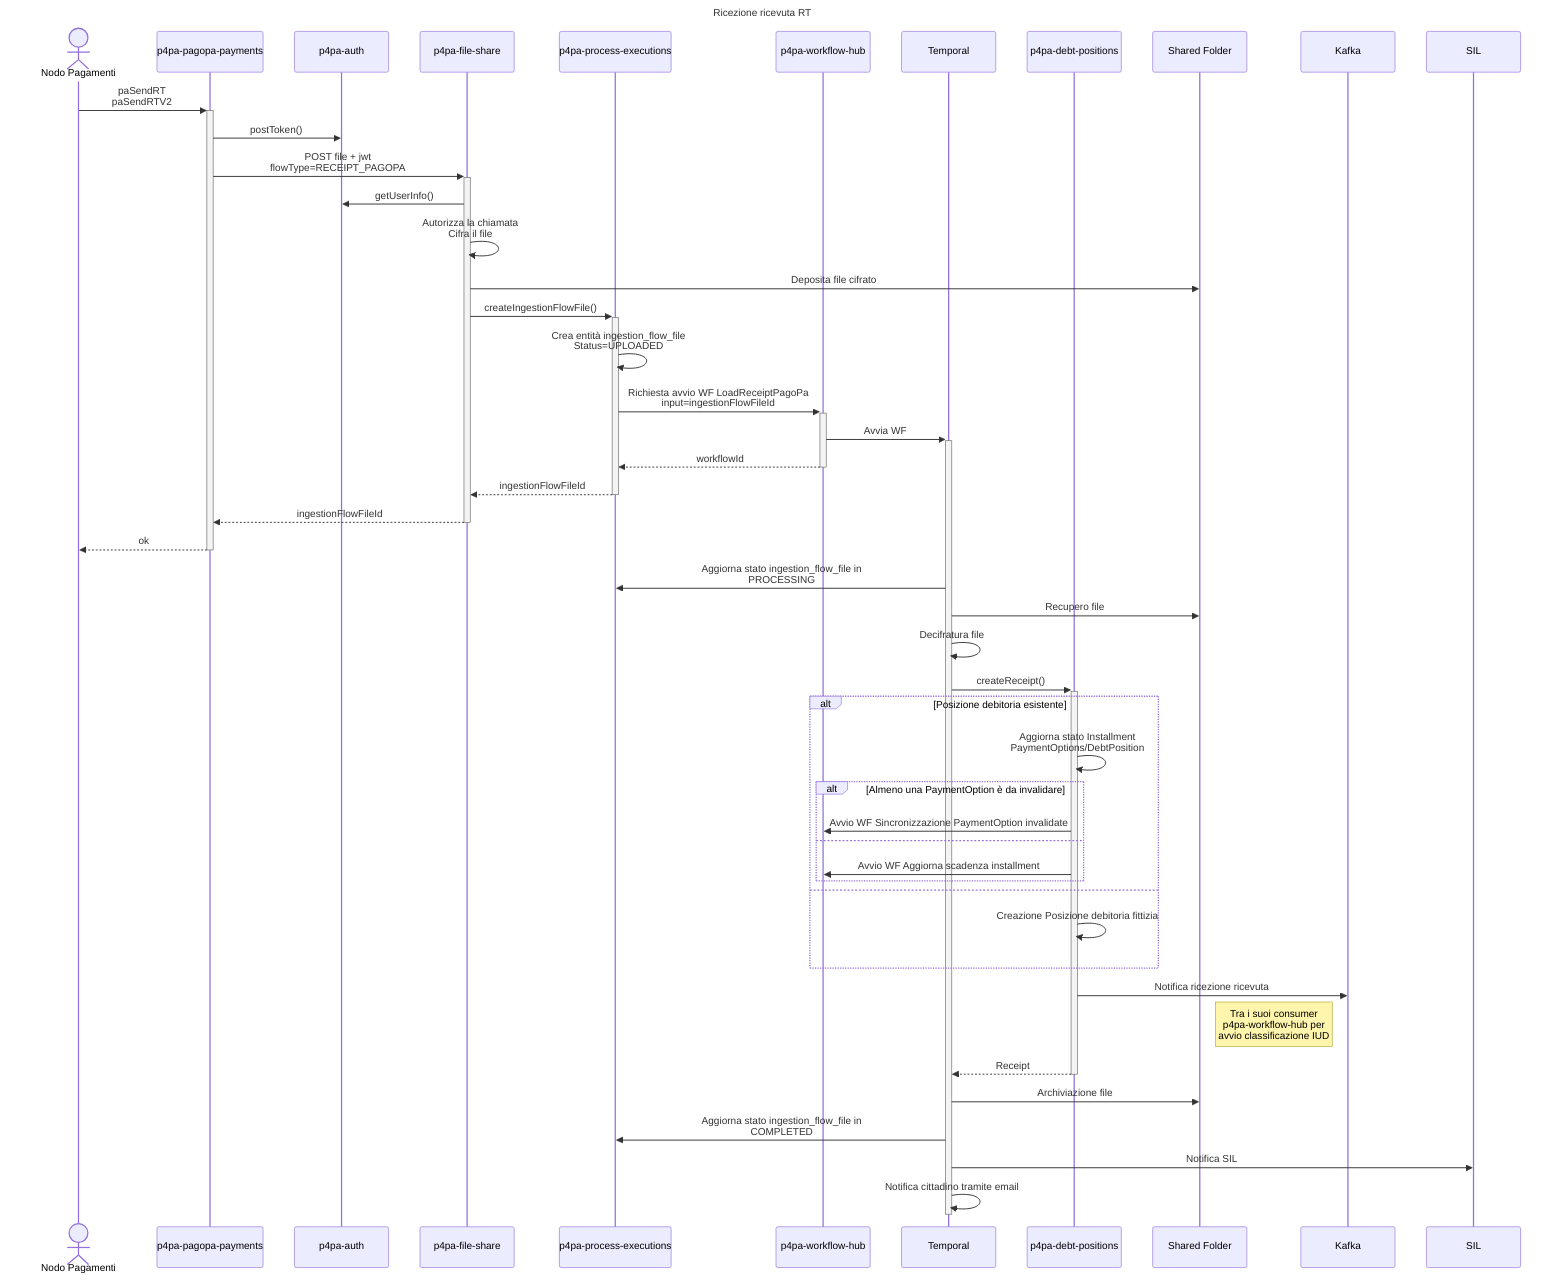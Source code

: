 ---
title: Ricezione ricevuta RT
---
sequenceDiagram
    actor PAGOPA as Nodo Pagamenti
    participant MS_PAGOPA_PAY as p4pa-pagopa-payments
    participant MS_AUTH as p4pa-auth
    participant MS_FILESHARE as p4pa-file-share
    participant MS_PROCESS_EXECUTIONS as p4pa-process-executions
    participant MS_WF as p4pa-workflow-hub
    participant WF as Temporal
    participant MS_DP as p4pa-debt-positions
    participant SHARED as Shared Folder
    participant KAFKA as Kafka
    participant SIL

    PAGOPA ->>+ MS_PAGOPA_PAY: paSendRT<BR />paSendRTV2
        MS_PAGOPA_PAY ->> MS_AUTH: postToken()
        MS_PAGOPA_PAY ->>+ MS_FILESHARE: POST file + jwt<BR />flowType=RECEIPT_PAGOPA
            MS_FILESHARE ->> MS_AUTH: getUserInfo()
            MS_FILESHARE ->> MS_FILESHARE: Autorizza la chiamata<BR />Cifra il file
            MS_FILESHARE ->> SHARED: Deposita file cifrato
            MS_FILESHARE ->>+ MS_PROCESS_EXECUTIONS: createIngestionFlowFile()
                MS_PROCESS_EXECUTIONS ->> MS_PROCESS_EXECUTIONS: Crea entità ingestion_flow_file<BR />Status=UPLOADED
                MS_PROCESS_EXECUTIONS ->>+ MS_WF: Richiesta avvio WF LoadReceiptPagoPa<BR />input=ingestionFlowFileId
                    MS_WF ->>+ WF: Avvia WF
                    MS_WF -->>- MS_PROCESS_EXECUTIONS: workflowId
                MS_PROCESS_EXECUTIONS -->>- MS_FILESHARE: ingestionFlowFileId
            MS_FILESHARE -->>- MS_PAGOPA_PAY: ingestionFlowFileId
        MS_PAGOPA_PAY -->>- PAGOPA: ok

    WF ->> MS_PROCESS_EXECUTIONS: Aggiorna stato ingestion_flow_file in<BR />PROCESSING
    WF ->> SHARED: Recupero file
    WF ->> WF: Decifratura file
    WF ->>+ MS_DP: createReceipt()
        alt Posizione debitoria esistente
            MS_DP ->> MS_DP: Aggiorna stato Installment<BR />PaymentOptions/DebtPosition
            alt Almeno una PaymentOption è da invalidare
                MS_DP ->> MS_WF: Avvio WF Sincronizzazione PaymentOption invalidate
            else
                MS_DP ->> MS_WF: Avvio WF Aggiorna scadenza installment
            end
        else
            MS_DP ->> MS_DP: Creazione Posizione debitoria fittizia
        end
        MS_DP ->> KAFKA: Notifica ricezione ricevuta
        note left of KAFKA: Tra i suoi consumer<BR />p4pa-workflow-hub per<BR/>avvio classificazione IUD
        MS_DP -->>- WF: Receipt
    WF ->> SHARED: Archiviazione file
    WF ->> MS_PROCESS_EXECUTIONS: Aggiorna stato ingestion_flow_file in<BR />COMPLETED
    WF ->> SIL: Notifica SIL
    WF ->> WF: Notifica cittadino tramite email

    deactivate WF